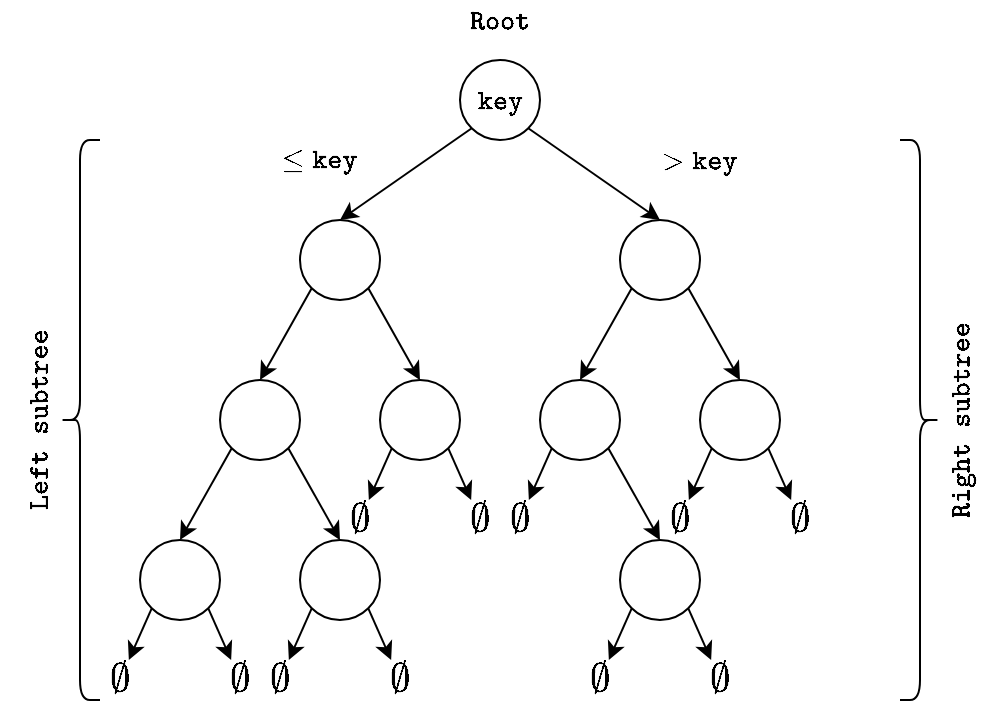 <mxfile version="12.2.9" type="device" pages="1"><diagram id="jcBlVcx7UHJXccxNMD8f" name="Page-1"><mxGraphModel dx="723" dy="389" grid="1" gridSize="10" guides="1" tooltips="1" connect="1" arrows="1" fold="1" page="1" pageScale="1" pageWidth="850" pageHeight="1100" math="1" shadow="0"><root><mxCell id="0"/><mxCell id="1" parent="0"/><mxCell id="7qoxJvFl9t-ttFttfD_L-37" value="&lt;font style=&quot;font-size: 17px&quot;&gt;$$\emptyset$$&lt;/font&gt;" style="text;html=1;align=center;verticalAlign=middle;resizable=0;points=[];;autosize=1;" vertex="1" parent="1"><mxGeometry x="210" y="340" width="120" height="20" as="geometry"/></mxCell><mxCell id="7qoxJvFl9t-ttFttfD_L-44" style="rounded=0;orthogonalLoop=1;jettySize=auto;html=1;exitX=0;exitY=1;exitDx=0;exitDy=0;entryX=0.5;entryY=0;entryDx=0;entryDy=0;startArrow=none;startFill=0;endArrow=classic;endFill=1;" edge="1" parent="1" source="7qoxJvFl9t-ttFttfD_L-40" target="7qoxJvFl9t-ttFttfD_L-42"><mxGeometry relative="1" as="geometry"/></mxCell><mxCell id="7qoxJvFl9t-ttFttfD_L-45" style="edgeStyle=none;rounded=0;orthogonalLoop=1;jettySize=auto;html=1;exitX=1;exitY=1;exitDx=0;exitDy=0;entryX=0.5;entryY=0;entryDx=0;entryDy=0;startArrow=none;startFill=0;endArrow=classic;endFill=1;" edge="1" parent="1" source="7qoxJvFl9t-ttFttfD_L-40" target="7qoxJvFl9t-ttFttfD_L-43"><mxGeometry relative="1" as="geometry"/></mxCell><mxCell id="7qoxJvFl9t-ttFttfD_L-40" value="" style="ellipse;whiteSpace=wrap;html=1;aspect=fixed;" vertex="1" parent="1"><mxGeometry x="360" y="40" width="40" height="40" as="geometry"/></mxCell><mxCell id="7qoxJvFl9t-ttFttfD_L-48" style="edgeStyle=none;rounded=0;orthogonalLoop=1;jettySize=auto;html=1;exitX=0;exitY=1;exitDx=0;exitDy=0;entryX=0.5;entryY=0;entryDx=0;entryDy=0;startArrow=none;startFill=0;endArrow=classic;endFill=1;" edge="1" parent="1" source="7qoxJvFl9t-ttFttfD_L-42" target="7qoxJvFl9t-ttFttfD_L-46"><mxGeometry relative="1" as="geometry"/></mxCell><mxCell id="7qoxJvFl9t-ttFttfD_L-49" style="edgeStyle=none;rounded=0;orthogonalLoop=1;jettySize=auto;html=1;exitX=1;exitY=1;exitDx=0;exitDy=0;entryX=0.5;entryY=0;entryDx=0;entryDy=0;startArrow=none;startFill=0;endArrow=classic;endFill=1;" edge="1" parent="1" source="7qoxJvFl9t-ttFttfD_L-42" target="7qoxJvFl9t-ttFttfD_L-47"><mxGeometry relative="1" as="geometry"/></mxCell><mxCell id="7qoxJvFl9t-ttFttfD_L-42" value="" style="ellipse;whiteSpace=wrap;html=1;aspect=fixed;" vertex="1" parent="1"><mxGeometry x="280" y="120" width="40" height="40" as="geometry"/></mxCell><mxCell id="7qoxJvFl9t-ttFttfD_L-53" style="edgeStyle=none;rounded=0;orthogonalLoop=1;jettySize=auto;html=1;exitX=0;exitY=1;exitDx=0;exitDy=0;entryX=0.5;entryY=0;entryDx=0;entryDy=0;startArrow=none;startFill=0;endArrow=classic;endFill=1;" edge="1" parent="1" source="7qoxJvFl9t-ttFttfD_L-43" target="7qoxJvFl9t-ttFttfD_L-50"><mxGeometry relative="1" as="geometry"/></mxCell><mxCell id="7qoxJvFl9t-ttFttfD_L-55" style="edgeStyle=none;rounded=0;orthogonalLoop=1;jettySize=auto;html=1;exitX=1;exitY=1;exitDx=0;exitDy=0;entryX=0.5;entryY=0;entryDx=0;entryDy=0;startArrow=none;startFill=0;endArrow=classic;endFill=1;" edge="1" parent="1" source="7qoxJvFl9t-ttFttfD_L-43" target="7qoxJvFl9t-ttFttfD_L-51"><mxGeometry relative="1" as="geometry"/></mxCell><mxCell id="7qoxJvFl9t-ttFttfD_L-43" value="" style="ellipse;whiteSpace=wrap;html=1;aspect=fixed;" vertex="1" parent="1"><mxGeometry x="440" y="120" width="40" height="40" as="geometry"/></mxCell><mxCell id="7qoxJvFl9t-ttFttfD_L-58" style="edgeStyle=none;rounded=0;orthogonalLoop=1;jettySize=auto;html=1;exitX=0;exitY=1;exitDx=0;exitDy=0;entryX=0.5;entryY=0;entryDx=0;entryDy=0;startArrow=none;startFill=0;endArrow=classic;endFill=1;" edge="1" parent="1" source="7qoxJvFl9t-ttFttfD_L-46" target="7qoxJvFl9t-ttFttfD_L-56"><mxGeometry relative="1" as="geometry"/></mxCell><mxCell id="7qoxJvFl9t-ttFttfD_L-59" style="edgeStyle=none;rounded=0;orthogonalLoop=1;jettySize=auto;html=1;exitX=1;exitY=1;exitDx=0;exitDy=0;entryX=0.5;entryY=0;entryDx=0;entryDy=0;startArrow=none;startFill=0;endArrow=classic;endFill=1;" edge="1" parent="1" source="7qoxJvFl9t-ttFttfD_L-46" target="7qoxJvFl9t-ttFttfD_L-57"><mxGeometry relative="1" as="geometry"/></mxCell><mxCell id="7qoxJvFl9t-ttFttfD_L-46" value="" style="ellipse;whiteSpace=wrap;html=1;aspect=fixed;" vertex="1" parent="1"><mxGeometry x="240" y="200" width="40" height="40" as="geometry"/></mxCell><mxCell id="7qoxJvFl9t-ttFttfD_L-47" value="" style="ellipse;whiteSpace=wrap;html=1;aspect=fixed;" vertex="1" parent="1"><mxGeometry x="320" y="200" width="40" height="40" as="geometry"/></mxCell><mxCell id="7qoxJvFl9t-ttFttfD_L-60" style="edgeStyle=none;rounded=0;orthogonalLoop=1;jettySize=auto;html=1;exitX=1;exitY=1;exitDx=0;exitDy=0;startArrow=none;startFill=0;endArrow=classic;endFill=1;" edge="1" parent="1" source="7qoxJvFl9t-ttFttfD_L-50"><mxGeometry relative="1" as="geometry"><mxPoint x="460" y="280" as="targetPoint"/></mxGeometry></mxCell><mxCell id="7qoxJvFl9t-ttFttfD_L-50" value="" style="ellipse;whiteSpace=wrap;html=1;aspect=fixed;" vertex="1" parent="1"><mxGeometry x="400" y="200" width="40" height="40" as="geometry"/></mxCell><mxCell id="7qoxJvFl9t-ttFttfD_L-51" value="" style="ellipse;whiteSpace=wrap;html=1;aspect=fixed;" vertex="1" parent="1"><mxGeometry x="480" y="200" width="40" height="40" as="geometry"/></mxCell><mxCell id="7qoxJvFl9t-ttFttfD_L-65" style="edgeStyle=none;rounded=0;orthogonalLoop=1;jettySize=auto;html=1;exitX=1;exitY=1;exitDx=0;exitDy=0;startArrow=none;startFill=0;endArrow=classic;endFill=1;" edge="1" parent="1" source="7qoxJvFl9t-ttFttfD_L-56" target="7qoxJvFl9t-ttFttfD_L-64"><mxGeometry relative="1" as="geometry"/></mxCell><mxCell id="7qoxJvFl9t-ttFttfD_L-71" style="edgeStyle=none;rounded=0;orthogonalLoop=1;jettySize=auto;html=1;exitX=0;exitY=1;exitDx=0;exitDy=0;startArrow=none;startFill=0;endArrow=classic;endFill=1;" edge="1" parent="1" source="7qoxJvFl9t-ttFttfD_L-56" target="7qoxJvFl9t-ttFttfD_L-70"><mxGeometry relative="1" as="geometry"/></mxCell><mxCell id="7qoxJvFl9t-ttFttfD_L-56" value="" style="ellipse;whiteSpace=wrap;html=1;aspect=fixed;" vertex="1" parent="1"><mxGeometry x="200" y="280" width="40" height="40" as="geometry"/></mxCell><mxCell id="7qoxJvFl9t-ttFttfD_L-63" style="edgeStyle=none;rounded=0;orthogonalLoop=1;jettySize=auto;html=1;exitX=0;exitY=1;exitDx=0;exitDy=0;startArrow=none;startFill=0;endArrow=classic;endFill=1;" edge="1" parent="1" source="7qoxJvFl9t-ttFttfD_L-57" target="7qoxJvFl9t-ttFttfD_L-37"><mxGeometry relative="1" as="geometry"/></mxCell><mxCell id="7qoxJvFl9t-ttFttfD_L-69" style="edgeStyle=none;rounded=0;orthogonalLoop=1;jettySize=auto;html=1;exitX=1;exitY=1;exitDx=0;exitDy=0;startArrow=none;startFill=0;endArrow=classic;endFill=1;" edge="1" parent="1" source="7qoxJvFl9t-ttFttfD_L-57" target="7qoxJvFl9t-ttFttfD_L-68"><mxGeometry relative="1" as="geometry"/></mxCell><mxCell id="7qoxJvFl9t-ttFttfD_L-57" value="" style="ellipse;whiteSpace=wrap;html=1;aspect=fixed;" vertex="1" parent="1"><mxGeometry x="280" y="280" width="40" height="40" as="geometry"/></mxCell><mxCell id="7qoxJvFl9t-ttFttfD_L-61" value="" style="ellipse;whiteSpace=wrap;html=1;aspect=fixed;" vertex="1" parent="1"><mxGeometry x="440" y="280" width="40" height="40" as="geometry"/></mxCell><mxCell id="7qoxJvFl9t-ttFttfD_L-64" value="&lt;font style=&quot;font-size: 17px&quot;&gt;$$\emptyset$$&lt;/font&gt;" style="text;html=1;align=center;verticalAlign=middle;resizable=0;points=[];;autosize=1;" vertex="1" parent="1"><mxGeometry x="190" y="340" width="120" height="20" as="geometry"/></mxCell><mxCell id="7qoxJvFl9t-ttFttfD_L-68" value="&lt;font style=&quot;font-size: 17px&quot;&gt;$$\emptyset$$&lt;/font&gt;" style="text;html=1;align=center;verticalAlign=middle;resizable=0;points=[];;autosize=1;" vertex="1" parent="1"><mxGeometry x="270" y="340" width="120" height="20" as="geometry"/></mxCell><mxCell id="7qoxJvFl9t-ttFttfD_L-70" value="&lt;font style=&quot;font-size: 17px&quot;&gt;$$\emptyset$$&lt;/font&gt;" style="text;html=1;align=center;verticalAlign=middle;resizable=0;points=[];;autosize=1;" vertex="1" parent="1"><mxGeometry x="130" y="340" width="120" height="20" as="geometry"/></mxCell><mxCell id="7qoxJvFl9t-ttFttfD_L-72" value="&lt;font style=&quot;font-size: 17px&quot;&gt;$$\emptyset$$&lt;/font&gt;" style="text;html=1;align=center;verticalAlign=middle;resizable=0;points=[];;autosize=1;" vertex="1" parent="1"><mxGeometry x="250" y="260" width="120" height="20" as="geometry"/></mxCell><mxCell id="7qoxJvFl9t-ttFttfD_L-73" style="edgeStyle=none;rounded=0;orthogonalLoop=1;jettySize=auto;html=1;exitX=0;exitY=1;exitDx=0;exitDy=0;startArrow=none;startFill=0;endArrow=classic;endFill=1;" edge="1" parent="1" target="7qoxJvFl9t-ttFttfD_L-72"><mxGeometry relative="1" as="geometry"><mxPoint x="325.858" y="234.142" as="sourcePoint"/></mxGeometry></mxCell><mxCell id="7qoxJvFl9t-ttFttfD_L-74" style="edgeStyle=none;rounded=0;orthogonalLoop=1;jettySize=auto;html=1;exitX=1;exitY=1;exitDx=0;exitDy=0;startArrow=none;startFill=0;endArrow=classic;endFill=1;" edge="1" parent="1" target="7qoxJvFl9t-ttFttfD_L-75"><mxGeometry relative="1" as="geometry"><mxPoint x="354.142" y="234.142" as="sourcePoint"/></mxGeometry></mxCell><mxCell id="7qoxJvFl9t-ttFttfD_L-75" value="&lt;font style=&quot;font-size: 17px&quot;&gt;$$\emptyset$$&lt;/font&gt;" style="text;html=1;align=center;verticalAlign=middle;resizable=0;points=[];;autosize=1;" vertex="1" parent="1"><mxGeometry x="310" y="260" width="120" height="20" as="geometry"/></mxCell><mxCell id="7qoxJvFl9t-ttFttfD_L-76" value="&lt;font style=&quot;font-size: 17px&quot;&gt;$$\emptyset$$&lt;/font&gt;" style="text;html=1;align=center;verticalAlign=middle;resizable=0;points=[];;autosize=1;" vertex="1" parent="1"><mxGeometry x="370" y="340" width="120" height="20" as="geometry"/></mxCell><mxCell id="7qoxJvFl9t-ttFttfD_L-77" style="edgeStyle=none;rounded=0;orthogonalLoop=1;jettySize=auto;html=1;exitX=0;exitY=1;exitDx=0;exitDy=0;startArrow=none;startFill=0;endArrow=classic;endFill=1;" edge="1" parent="1" target="7qoxJvFl9t-ttFttfD_L-76"><mxGeometry relative="1" as="geometry"><mxPoint x="445.858" y="314.142" as="sourcePoint"/></mxGeometry></mxCell><mxCell id="7qoxJvFl9t-ttFttfD_L-78" style="edgeStyle=none;rounded=0;orthogonalLoop=1;jettySize=auto;html=1;exitX=1;exitY=1;exitDx=0;exitDy=0;startArrow=none;startFill=0;endArrow=classic;endFill=1;" edge="1" parent="1" target="7qoxJvFl9t-ttFttfD_L-79"><mxGeometry relative="1" as="geometry"><mxPoint x="474.142" y="314.142" as="sourcePoint"/></mxGeometry></mxCell><mxCell id="7qoxJvFl9t-ttFttfD_L-79" value="&lt;font style=&quot;font-size: 17px&quot;&gt;$$\emptyset$$&lt;/font&gt;" style="text;html=1;align=center;verticalAlign=middle;resizable=0;points=[];;autosize=1;" vertex="1" parent="1"><mxGeometry x="430" y="340" width="120" height="20" as="geometry"/></mxCell><mxCell id="7qoxJvFl9t-ttFttfD_L-80" value="&lt;font style=&quot;font-size: 17px&quot;&gt;$$\emptyset$$&lt;/font&gt;" style="text;html=1;align=center;verticalAlign=middle;resizable=0;points=[];;autosize=1;" vertex="1" parent="1"><mxGeometry x="410" y="260" width="120" height="20" as="geometry"/></mxCell><mxCell id="7qoxJvFl9t-ttFttfD_L-81" style="edgeStyle=none;rounded=0;orthogonalLoop=1;jettySize=auto;html=1;exitX=0;exitY=1;exitDx=0;exitDy=0;startArrow=none;startFill=0;endArrow=classic;endFill=1;" edge="1" parent="1" target="7qoxJvFl9t-ttFttfD_L-80"><mxGeometry relative="1" as="geometry"><mxPoint x="485.858" y="234.142" as="sourcePoint"/></mxGeometry></mxCell><mxCell id="7qoxJvFl9t-ttFttfD_L-82" style="edgeStyle=none;rounded=0;orthogonalLoop=1;jettySize=auto;html=1;exitX=1;exitY=1;exitDx=0;exitDy=0;startArrow=none;startFill=0;endArrow=classic;endFill=1;" edge="1" parent="1" target="7qoxJvFl9t-ttFttfD_L-83"><mxGeometry relative="1" as="geometry"><mxPoint x="514.142" y="234.142" as="sourcePoint"/></mxGeometry></mxCell><mxCell id="7qoxJvFl9t-ttFttfD_L-83" value="&lt;font style=&quot;font-size: 17px&quot;&gt;$$\emptyset$$&lt;/font&gt;" style="text;html=1;align=center;verticalAlign=middle;resizable=0;points=[];;autosize=1;" vertex="1" parent="1"><mxGeometry x="470" y="260" width="120" height="20" as="geometry"/></mxCell><mxCell id="7qoxJvFl9t-ttFttfD_L-84" value="&lt;font style=&quot;font-size: 17px&quot;&gt;$$\emptyset$$&lt;/font&gt;" style="text;html=1;align=center;verticalAlign=middle;resizable=0;points=[];;autosize=1;" vertex="1" parent="1"><mxGeometry x="330" y="260" width="120" height="20" as="geometry"/></mxCell><mxCell id="7qoxJvFl9t-ttFttfD_L-85" style="edgeStyle=none;rounded=0;orthogonalLoop=1;jettySize=auto;html=1;exitX=0;exitY=1;exitDx=0;exitDy=0;startArrow=none;startFill=0;endArrow=classic;endFill=1;" edge="1" parent="1" target="7qoxJvFl9t-ttFttfD_L-84"><mxGeometry relative="1" as="geometry"><mxPoint x="405.858" y="234.142" as="sourcePoint"/></mxGeometry></mxCell><mxCell id="7qoxJvFl9t-ttFttfD_L-87" value="" style="shape=curlyBracket;whiteSpace=wrap;html=1;rounded=1;" vertex="1" parent="1"><mxGeometry x="160" y="80" width="20" height="280" as="geometry"/></mxCell><mxCell id="7qoxJvFl9t-ttFttfD_L-88" value="" style="shape=curlyBracket;whiteSpace=wrap;html=1;rounded=1;rotation=180;" vertex="1" parent="1"><mxGeometry x="580" y="80" width="20" height="280" as="geometry"/></mxCell><mxCell id="7qoxJvFl9t-ttFttfD_L-89" value="$$\texttt{Left subtree}$$" style="text;html=1;strokeColor=none;fillColor=none;align=center;verticalAlign=middle;whiteSpace=wrap;rounded=0;rotation=-90;" vertex="1" parent="1"><mxGeometry x="130" y="210" width="40" height="20" as="geometry"/></mxCell><mxCell id="7qoxJvFl9t-ttFttfD_L-90" value="$$\texttt{Right subtree}$$" style="text;html=1;strokeColor=none;fillColor=none;align=center;verticalAlign=middle;whiteSpace=wrap;rounded=0;rotation=-90;" vertex="1" parent="1"><mxGeometry x="590" y="210" width="40" height="20" as="geometry"/></mxCell><mxCell id="7qoxJvFl9t-ttFttfD_L-91" value="$$\texttt{Root}$$" style="text;html=1;strokeColor=none;fillColor=none;align=center;verticalAlign=middle;whiteSpace=wrap;rounded=0;" vertex="1" parent="1"><mxGeometry x="360" y="10" width="40" height="20" as="geometry"/></mxCell><mxCell id="7qoxJvFl9t-ttFttfD_L-92" value="$$\texttt{key}$$" style="text;html=1;strokeColor=none;fillColor=none;align=center;verticalAlign=middle;whiteSpace=wrap;rounded=0;" vertex="1" parent="1"><mxGeometry x="360" y="50" width="40" height="20" as="geometry"/></mxCell><mxCell id="7qoxJvFl9t-ttFttfD_L-93" value="$$\leq \texttt{key}$$" style="text;html=1;strokeColor=none;fillColor=none;align=center;verticalAlign=middle;whiteSpace=wrap;rounded=0;" vertex="1" parent="1"><mxGeometry x="270" y="80" width="40" height="20" as="geometry"/></mxCell><mxCell id="7qoxJvFl9t-ttFttfD_L-110" value="$$&amp;gt; \texttt{key}$$" style="text;html=1;strokeColor=none;fillColor=none;align=center;verticalAlign=middle;whiteSpace=wrap;rounded=0;" vertex="1" parent="1"><mxGeometry x="460" y="80" width="40" height="20" as="geometry"/></mxCell></root></mxGraphModel></diagram></mxfile>